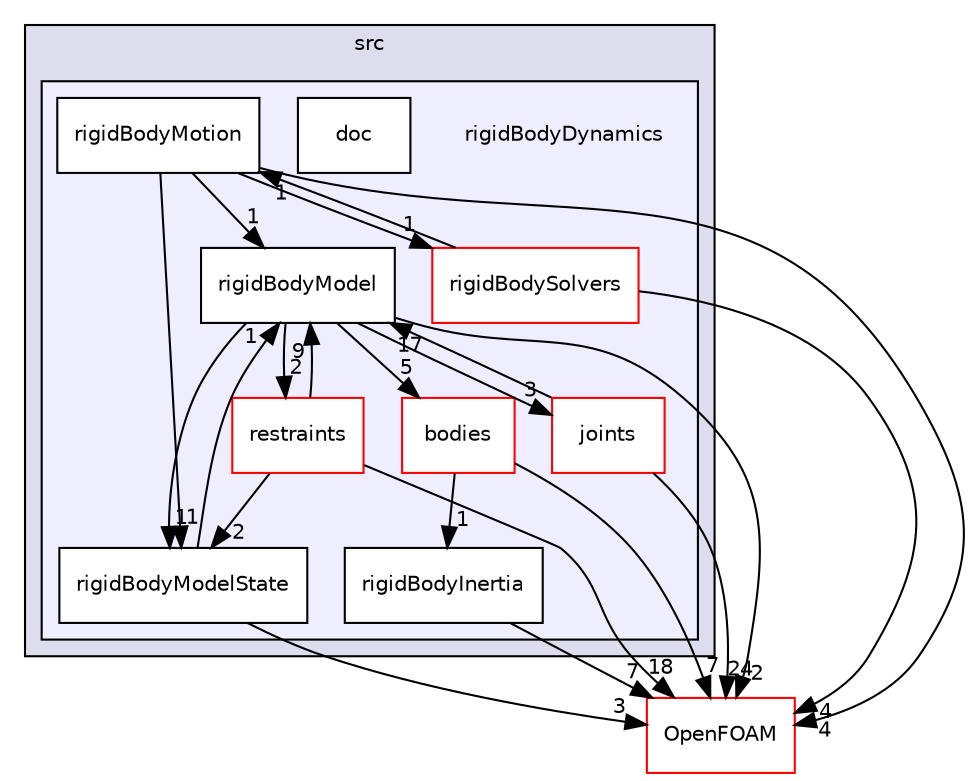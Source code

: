 digraph "src/rigidBodyDynamics" {
  bgcolor=transparent;
  compound=true
  node [ fontsize="10", fontname="Helvetica"];
  edge [ labelfontsize="10", labelfontname="Helvetica"];
  subgraph clusterdir_68267d1309a1af8e8297ef4c3efbcdba {
    graph [ bgcolor="#ddddee", pencolor="black", label="src" fontname="Helvetica", fontsize="10", URL="dir_68267d1309a1af8e8297ef4c3efbcdba.html"]
  subgraph clusterdir_910720b80d2212eaa7292c1abd76c375 {
    graph [ bgcolor="#eeeeff", pencolor="black", label="" URL="dir_910720b80d2212eaa7292c1abd76c375.html"];
    dir_910720b80d2212eaa7292c1abd76c375 [shape=plaintext label="rigidBodyDynamics"];
    dir_01e6611f9f28701f695d48f798765437 [shape=box label="bodies" color="red" fillcolor="white" style="filled" URL="dir_01e6611f9f28701f695d48f798765437.html"];
    dir_ed6031fa3a7dc90e2e641f97a42d69ab [shape=box label="doc" color="black" fillcolor="white" style="filled" URL="dir_ed6031fa3a7dc90e2e641f97a42d69ab.html"];
    dir_2cba07cc9d01feacd9e1919ec88f1577 [shape=box label="joints" color="red" fillcolor="white" style="filled" URL="dir_2cba07cc9d01feacd9e1919ec88f1577.html"];
    dir_5934478bd312d980c3411c3627b10c8a [shape=box label="restraints" color="red" fillcolor="white" style="filled" URL="dir_5934478bd312d980c3411c3627b10c8a.html"];
    dir_1769b1cfe28bbefd80ccc873fd503c0d [shape=box label="rigidBodyInertia" color="black" fillcolor="white" style="filled" URL="dir_1769b1cfe28bbefd80ccc873fd503c0d.html"];
    dir_01d230fdb888802d871acc5f0e1690e2 [shape=box label="rigidBodyModel" color="black" fillcolor="white" style="filled" URL="dir_01d230fdb888802d871acc5f0e1690e2.html"];
    dir_d31d6402043559e877bddd205385bdaf [shape=box label="rigidBodyModelState" color="black" fillcolor="white" style="filled" URL="dir_d31d6402043559e877bddd205385bdaf.html"];
    dir_7121e47b9d32d5b24132b5dd9b1fec31 [shape=box label="rigidBodyMotion" color="black" fillcolor="white" style="filled" URL="dir_7121e47b9d32d5b24132b5dd9b1fec31.html"];
    dir_8dd39b48cb68df3186bbc82509ddc1bd [shape=box label="rigidBodySolvers" color="red" fillcolor="white" style="filled" URL="dir_8dd39b48cb68df3186bbc82509ddc1bd.html"];
  }
  }
  dir_c5473ff19b20e6ec4dfe5c310b3778a8 [shape=box label="OpenFOAM" color="red" URL="dir_c5473ff19b20e6ec4dfe5c310b3778a8.html"];
  dir_d31d6402043559e877bddd205385bdaf->dir_c5473ff19b20e6ec4dfe5c310b3778a8 [headlabel="3", labeldistance=1.5 headhref="dir_003536_002151.html"];
  dir_d31d6402043559e877bddd205385bdaf->dir_01d230fdb888802d871acc5f0e1690e2 [headlabel="1", labeldistance=1.5 headhref="dir_003536_003535.html"];
  dir_5934478bd312d980c3411c3627b10c8a->dir_d31d6402043559e877bddd205385bdaf [headlabel="2", labeldistance=1.5 headhref="dir_003518_003536.html"];
  dir_5934478bd312d980c3411c3627b10c8a->dir_c5473ff19b20e6ec4dfe5c310b3778a8 [headlabel="18", labeldistance=1.5 headhref="dir_003518_002151.html"];
  dir_5934478bd312d980c3411c3627b10c8a->dir_01d230fdb888802d871acc5f0e1690e2 [headlabel="9", labeldistance=1.5 headhref="dir_003518_003535.html"];
  dir_1769b1cfe28bbefd80ccc873fd503c0d->dir_c5473ff19b20e6ec4dfe5c310b3778a8 [headlabel="7", labeldistance=1.5 headhref="dir_003534_002151.html"];
  dir_7121e47b9d32d5b24132b5dd9b1fec31->dir_d31d6402043559e877bddd205385bdaf [headlabel="1", labeldistance=1.5 headhref="dir_003537_003536.html"];
  dir_7121e47b9d32d5b24132b5dd9b1fec31->dir_8dd39b48cb68df3186bbc82509ddc1bd [headlabel="1", labeldistance=1.5 headhref="dir_003537_003538.html"];
  dir_7121e47b9d32d5b24132b5dd9b1fec31->dir_c5473ff19b20e6ec4dfe5c310b3778a8 [headlabel="4", labeldistance=1.5 headhref="dir_003537_002151.html"];
  dir_7121e47b9d32d5b24132b5dd9b1fec31->dir_01d230fdb888802d871acc5f0e1690e2 [headlabel="1", labeldistance=1.5 headhref="dir_003537_003535.html"];
  dir_8dd39b48cb68df3186bbc82509ddc1bd->dir_7121e47b9d32d5b24132b5dd9b1fec31 [headlabel="1", labeldistance=1.5 headhref="dir_003538_003537.html"];
  dir_8dd39b48cb68df3186bbc82509ddc1bd->dir_c5473ff19b20e6ec4dfe5c310b3778a8 [headlabel="4", labeldistance=1.5 headhref="dir_003538_002151.html"];
  dir_01e6611f9f28701f695d48f798765437->dir_1769b1cfe28bbefd80ccc873fd503c0d [headlabel="1", labeldistance=1.5 headhref="dir_003491_003534.html"];
  dir_01e6611f9f28701f695d48f798765437->dir_c5473ff19b20e6ec4dfe5c310b3778a8 [headlabel="7", labeldistance=1.5 headhref="dir_003491_002151.html"];
  dir_2cba07cc9d01feacd9e1919ec88f1577->dir_c5473ff19b20e6ec4dfe5c310b3778a8 [headlabel="24", labeldistance=1.5 headhref="dir_003500_002151.html"];
  dir_2cba07cc9d01feacd9e1919ec88f1577->dir_01d230fdb888802d871acc5f0e1690e2 [headlabel="17", labeldistance=1.5 headhref="dir_003500_003535.html"];
  dir_01d230fdb888802d871acc5f0e1690e2->dir_d31d6402043559e877bddd205385bdaf [headlabel="1", labeldistance=1.5 headhref="dir_003535_003536.html"];
  dir_01d230fdb888802d871acc5f0e1690e2->dir_5934478bd312d980c3411c3627b10c8a [headlabel="2", labeldistance=1.5 headhref="dir_003535_003518.html"];
  dir_01d230fdb888802d871acc5f0e1690e2->dir_01e6611f9f28701f695d48f798765437 [headlabel="5", labeldistance=1.5 headhref="dir_003535_003491.html"];
  dir_01d230fdb888802d871acc5f0e1690e2->dir_c5473ff19b20e6ec4dfe5c310b3778a8 [headlabel="2", labeldistance=1.5 headhref="dir_003535_002151.html"];
  dir_01d230fdb888802d871acc5f0e1690e2->dir_2cba07cc9d01feacd9e1919ec88f1577 [headlabel="3", labeldistance=1.5 headhref="dir_003535_003500.html"];
}
